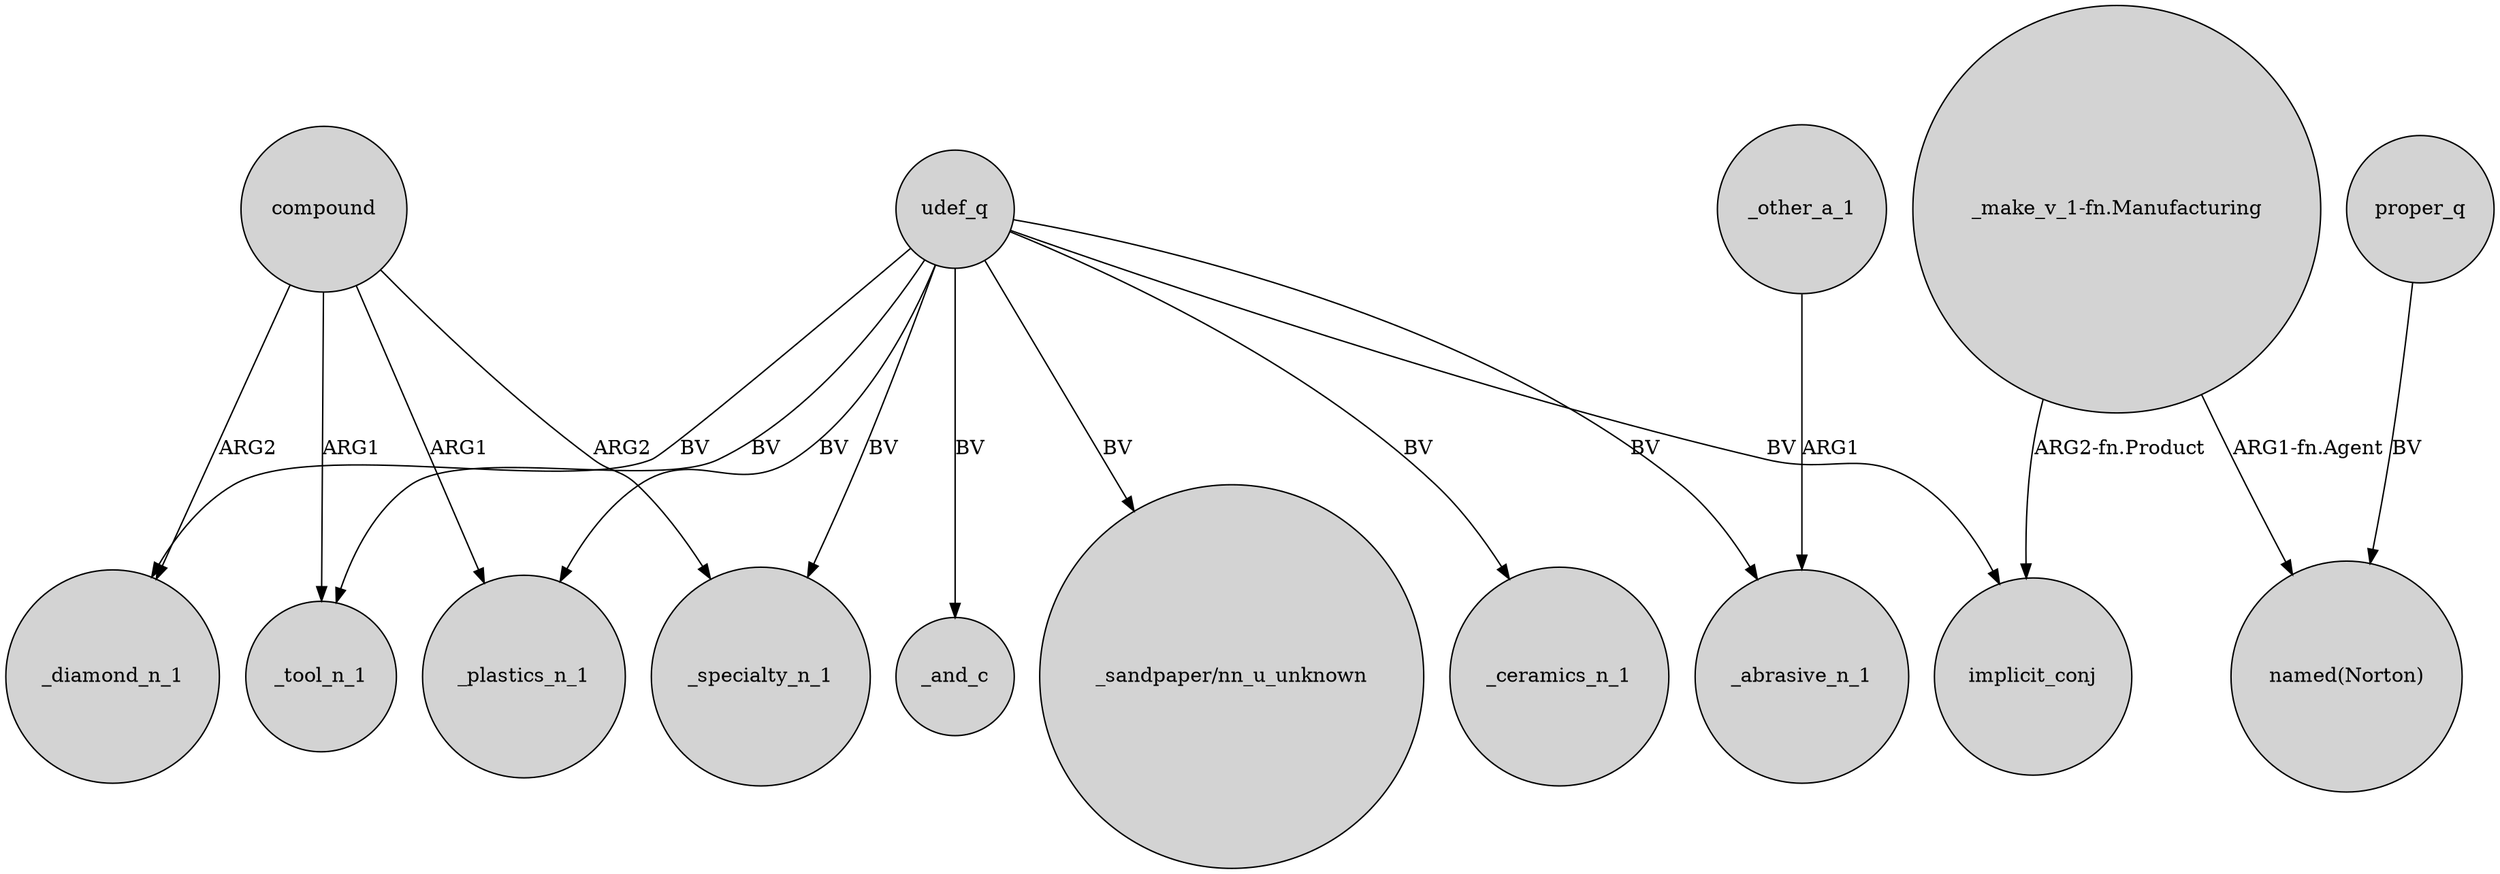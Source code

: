 digraph {
	node [shape=circle style=filled]
	udef_q -> _plastics_n_1 [label=BV]
	udef_q -> _specialty_n_1 [label=BV]
	"_make_v_1-fn.Manufacturing" -> implicit_conj [label="ARG2-fn.Product"]
	udef_q -> _tool_n_1 [label=BV]
	udef_q -> _diamond_n_1 [label=BV]
	compound -> _diamond_n_1 [label=ARG2]
	udef_q -> implicit_conj [label=BV]
	udef_q -> _and_c [label=BV]
	compound -> _tool_n_1 [label=ARG1]
	_other_a_1 -> _abrasive_n_1 [label=ARG1]
	udef_q -> "_sandpaper/nn_u_unknown" [label=BV]
	udef_q -> _ceramics_n_1 [label=BV]
	proper_q -> "named(Norton)" [label=BV]
	udef_q -> _abrasive_n_1 [label=BV]
	compound -> _plastics_n_1 [label=ARG1]
	compound -> _specialty_n_1 [label=ARG2]
	"_make_v_1-fn.Manufacturing" -> "named(Norton)" [label="ARG1-fn.Agent"]
}
